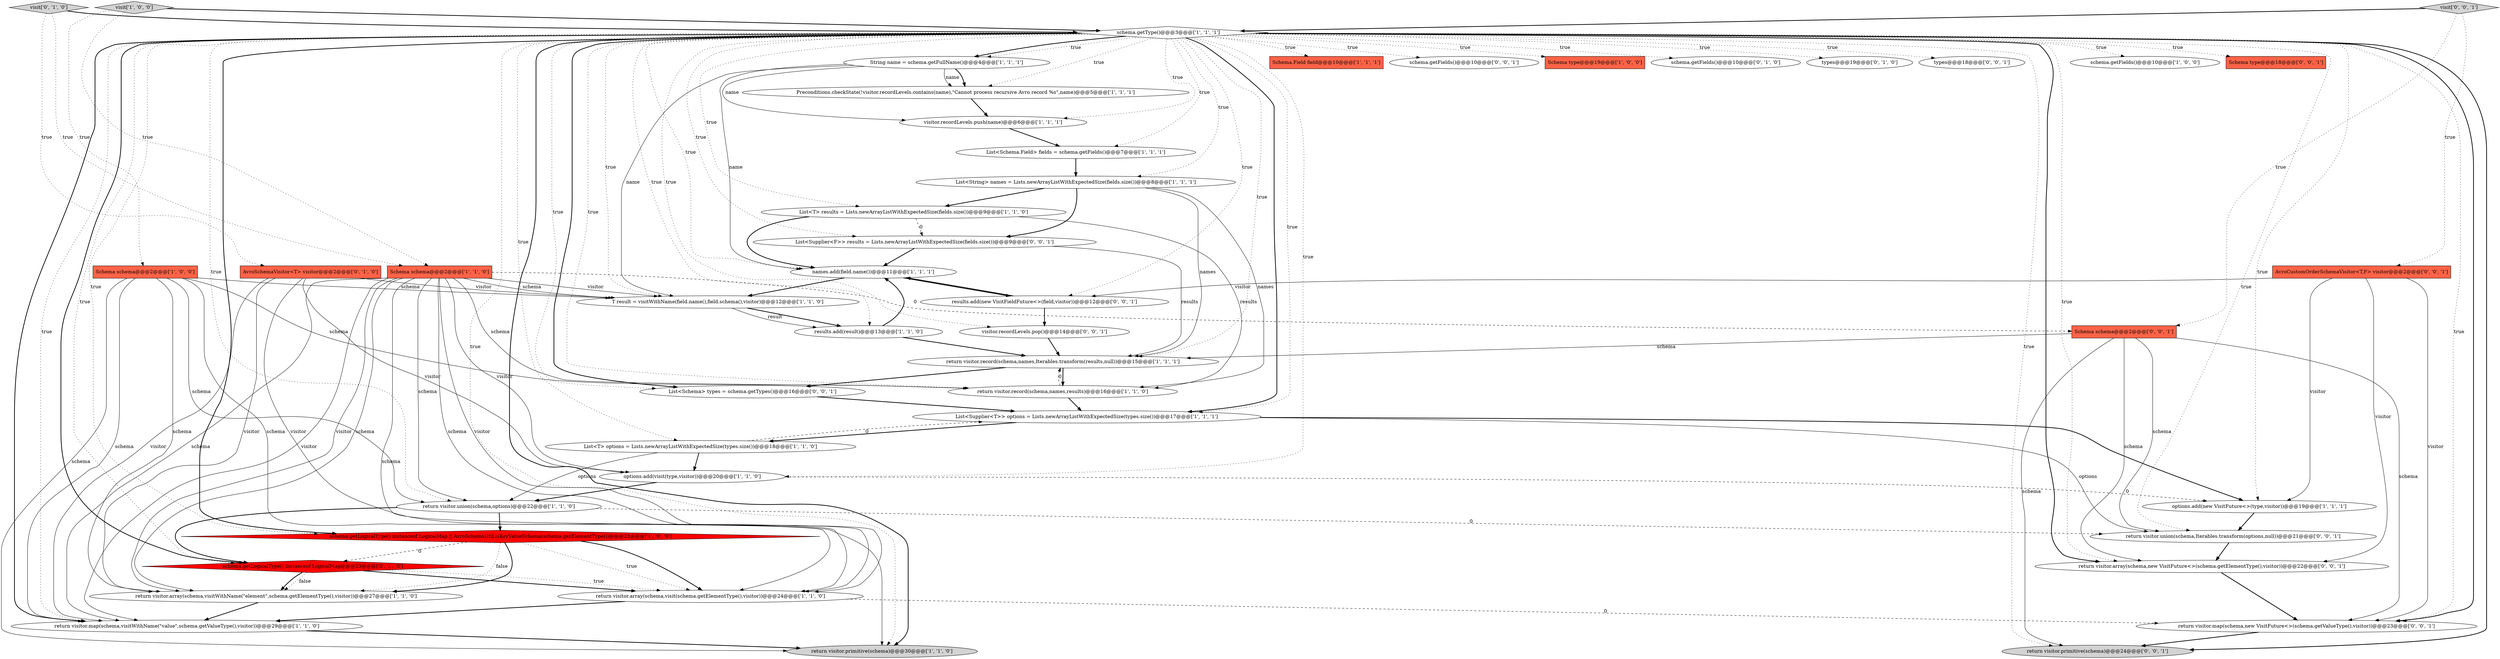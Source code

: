 digraph {
2 [style = filled, label = "List<T> results = Lists.newArrayListWithExpectedSize(fields.size())@@@9@@@['1', '1', '0']", fillcolor = white, shape = ellipse image = "AAA0AAABBB1BBB"];
34 [style = filled, label = "return visitor.primitive(schema)@@@24@@@['0', '0', '1']", fillcolor = lightgray, shape = ellipse image = "AAA0AAABBB3BBB"];
41 [style = filled, label = "Schema schema@@@2@@@['0', '0', '1']", fillcolor = tomato, shape = box image = "AAA0AAABBB3BBB"];
27 [style = filled, label = "Schema.Field field@@@10@@@['1', '1', '1']", fillcolor = tomato, shape = box image = "AAA0AAABBB1BBB"];
40 [style = filled, label = "schema.getFields()@@@10@@@['0', '0', '1']", fillcolor = white, shape = ellipse image = "AAA0AAABBB3BBB"];
10 [style = filled, label = "schema.getType()@@@3@@@['1', '1', '1']", fillcolor = white, shape = diamond image = "AAA0AAABBB1BBB"];
17 [style = filled, label = "Schema type@@@19@@@['1', '0', '0']", fillcolor = tomato, shape = box image = "AAA0AAABBB1BBB"];
21 [style = filled, label = "results.add(result)@@@13@@@['1', '1', '0']", fillcolor = white, shape = ellipse image = "AAA0AAABBB1BBB"];
43 [style = filled, label = "return visitor.map(schema,new VisitFuture<>(schema.getValueType(),visitor))@@@23@@@['0', '0', '1']", fillcolor = white, shape = ellipse image = "AAA0AAABBB3BBB"];
46 [style = filled, label = "List<Supplier<F>> results = Lists.newArrayListWithExpectedSize(fields.size())@@@9@@@['0', '0', '1']", fillcolor = white, shape = ellipse image = "AAA0AAABBB3BBB"];
9 [style = filled, label = "String name = schema.getFullName()@@@4@@@['1', '1', '1']", fillcolor = white, shape = ellipse image = "AAA0AAABBB1BBB"];
28 [style = filled, label = "AvroSchemaVisitor<T> visitor@@@2@@@['0', '1', '0']", fillcolor = tomato, shape = box image = "AAA0AAABBB2BBB"];
31 [style = filled, label = "schema.getFields()@@@10@@@['0', '1', '0']", fillcolor = white, shape = ellipse image = "AAA0AAABBB2BBB"];
16 [style = filled, label = "T result = visitWithName(field.name(),field.schema(),visitor)@@@12@@@['1', '1', '0']", fillcolor = white, shape = ellipse image = "AAA0AAABBB1BBB"];
19 [style = filled, label = "options.add(new VisitFuture<>(type,visitor))@@@19@@@['1', '1', '1']", fillcolor = white, shape = ellipse image = "AAA0AAABBB1BBB"];
32 [style = filled, label = "visit['0', '1', '0']", fillcolor = lightgray, shape = diamond image = "AAA0AAABBB2BBB"];
38 [style = filled, label = "List<Schema> types = schema.getTypes()@@@16@@@['0', '0', '1']", fillcolor = white, shape = ellipse image = "AAA0AAABBB3BBB"];
45 [style = filled, label = "return visitor.array(schema,new VisitFuture<>(schema.getElementType(),visitor))@@@22@@@['0', '0', '1']", fillcolor = white, shape = ellipse image = "AAA0AAABBB3BBB"];
3 [style = filled, label = "return visitor.array(schema,visit(schema.getElementType(),visitor))@@@24@@@['1', '1', '0']", fillcolor = white, shape = ellipse image = "AAA0AAABBB1BBB"];
29 [style = filled, label = "types@@@19@@@['0', '1', '0']", fillcolor = white, shape = ellipse image = "AAA0AAABBB2BBB"];
22 [style = filled, label = "Preconditions.checkState(!visitor.recordLevels.contains(name),\"Cannot process recursive Avro record %s\",name)@@@5@@@['1', '1', '1']", fillcolor = white, shape = ellipse image = "AAA0AAABBB1BBB"];
12 [style = filled, label = "return visitor.record(schema,names,results)@@@16@@@['1', '1', '0']", fillcolor = white, shape = ellipse image = "AAA0AAABBB1BBB"];
36 [style = filled, label = "types@@@18@@@['0', '0', '1']", fillcolor = white, shape = ellipse image = "AAA0AAABBB3BBB"];
20 [style = filled, label = "return visitor.primitive(schema)@@@30@@@['1', '1', '0']", fillcolor = lightgray, shape = ellipse image = "AAA0AAABBB1BBB"];
26 [style = filled, label = "List<Supplier<T>> options = Lists.newArrayListWithExpectedSize(types.size())@@@17@@@['1', '1', '1']", fillcolor = white, shape = ellipse image = "AAA0AAABBB1BBB"];
15 [style = filled, label = "names.add(field.name())@@@11@@@['1', '1', '1']", fillcolor = white, shape = ellipse image = "AAA0AAABBB1BBB"];
0 [style = filled, label = "Schema schema@@@2@@@['1', '0', '0']", fillcolor = tomato, shape = box image = "AAA0AAABBB1BBB"];
5 [style = filled, label = "visitor.recordLevels.push(name)@@@6@@@['1', '1', '1']", fillcolor = white, shape = ellipse image = "AAA0AAABBB1BBB"];
24 [style = filled, label = "schema.getFields()@@@10@@@['1', '0', '0']", fillcolor = white, shape = ellipse image = "AAA0AAABBB1BBB"];
7 [style = filled, label = "schema.getLogicalType() instanceof LogicalMap || AvroSchemaUtil.isKeyValueSchema(schema.getElementType())@@@23@@@['1', '0', '0']", fillcolor = red, shape = diamond image = "AAA1AAABBB1BBB"];
23 [style = filled, label = "return visitor.map(schema,visitWithName(\"value\",schema.getValueType(),visitor))@@@29@@@['1', '1', '0']", fillcolor = white, shape = ellipse image = "AAA0AAABBB1BBB"];
14 [style = filled, label = "List<Schema.Field> fields = schema.getFields()@@@7@@@['1', '1', '1']", fillcolor = white, shape = ellipse image = "AAA0AAABBB1BBB"];
44 [style = filled, label = "results.add(new VisitFieldFuture<>(field,visitor))@@@12@@@['0', '0', '1']", fillcolor = white, shape = ellipse image = "AAA0AAABBB3BBB"];
33 [style = filled, label = "Schema type@@@18@@@['0', '0', '1']", fillcolor = tomato, shape = box image = "AAA0AAABBB3BBB"];
25 [style = filled, label = "options.add(visit(type,visitor))@@@20@@@['1', '1', '0']", fillcolor = white, shape = ellipse image = "AAA0AAABBB1BBB"];
1 [style = filled, label = "Schema schema@@@2@@@['1', '1', '0']", fillcolor = tomato, shape = box image = "AAA0AAABBB1BBB"];
37 [style = filled, label = "visit['0', '0', '1']", fillcolor = lightgray, shape = diamond image = "AAA0AAABBB3BBB"];
39 [style = filled, label = "return visitor.union(schema,Iterables.transform(options,null))@@@21@@@['0', '0', '1']", fillcolor = white, shape = ellipse image = "AAA0AAABBB3BBB"];
8 [style = filled, label = "visit['1', '0', '0']", fillcolor = lightgray, shape = diamond image = "AAA0AAABBB1BBB"];
35 [style = filled, label = "AvroCustomOrderSchemaVisitor<T,F> visitor@@@2@@@['0', '0', '1']", fillcolor = tomato, shape = box image = "AAA0AAABBB3BBB"];
42 [style = filled, label = "visitor.recordLevels.pop()@@@14@@@['0', '0', '1']", fillcolor = white, shape = ellipse image = "AAA0AAABBB3BBB"];
11 [style = filled, label = "List<T> options = Lists.newArrayListWithExpectedSize(types.size())@@@18@@@['1', '1', '0']", fillcolor = white, shape = ellipse image = "AAA0AAABBB1BBB"];
18 [style = filled, label = "return visitor.array(schema,visitWithName(\"element\",schema.getElementType(),visitor))@@@27@@@['1', '1', '0']", fillcolor = white, shape = ellipse image = "AAA0AAABBB1BBB"];
13 [style = filled, label = "return visitor.record(schema,names,Iterables.transform(results,null))@@@15@@@['1', '1', '1']", fillcolor = white, shape = ellipse image = "AAA0AAABBB1BBB"];
30 [style = filled, label = "schema.getLogicalType() instanceof LogicalMap@@@23@@@['0', '1', '0']", fillcolor = red, shape = diamond image = "AAA1AAABBB2BBB"];
4 [style = filled, label = "return visitor.union(schema,options)@@@22@@@['1', '1', '0']", fillcolor = white, shape = ellipse image = "AAA0AAABBB1BBB"];
6 [style = filled, label = "List<String> names = Lists.newArrayListWithExpectedSize(fields.size())@@@8@@@['1', '1', '1']", fillcolor = white, shape = ellipse image = "AAA0AAABBB1BBB"];
0->12 [style = solid, label="schema"];
8->10 [style = bold, label=""];
32->28 [style = dotted, label="true"];
10->44 [style = dotted, label="true"];
10->38 [style = dotted, label="true"];
1->23 [style = solid, label="visitor"];
46->15 [style = bold, label=""];
21->15 [style = bold, label=""];
10->31 [style = dotted, label="true"];
10->34 [style = dotted, label="true"];
44->15 [style = bold, label=""];
2->46 [style = dashed, label="0"];
28->3 [style = solid, label="visitor"];
4->39 [style = dashed, label="0"];
26->39 [style = solid, label="options"];
10->30 [style = dotted, label="true"];
30->18 [style = bold, label=""];
26->11 [style = bold, label=""];
10->29 [style = dotted, label="true"];
1->18 [style = solid, label="schema"];
10->42 [style = dotted, label="true"];
41->34 [style = solid, label="schema"];
45->43 [style = bold, label=""];
0->23 [style = solid, label="schema"];
11->4 [style = solid, label="options"];
10->20 [style = dotted, label="true"];
25->19 [style = dashed, label="0"];
2->15 [style = bold, label=""];
8->0 [style = dotted, label="true"];
38->26 [style = bold, label=""];
6->46 [style = bold, label=""];
10->4 [style = dotted, label="true"];
10->16 [style = dotted, label="true"];
11->25 [style = bold, label=""];
21->13 [style = bold, label=""];
1->25 [style = solid, label="visitor"];
1->4 [style = solid, label="schema"];
1->23 [style = solid, label="schema"];
0->3 [style = solid, label="schema"];
10->6 [style = dotted, label="true"];
10->43 [style = dotted, label="true"];
10->39 [style = dotted, label="true"];
19->39 [style = bold, label=""];
39->45 [style = bold, label=""];
10->26 [style = bold, label=""];
7->18 [style = dotted, label="false"];
1->12 [style = solid, label="schema"];
10->7 [style = bold, label=""];
22->5 [style = bold, label=""];
32->10 [style = bold, label=""];
6->2 [style = bold, label=""];
2->12 [style = solid, label="results"];
3->23 [style = bold, label=""];
0->20 [style = solid, label="schema"];
10->25 [style = dotted, label="true"];
10->23 [style = dotted, label="true"];
13->12 [style = bold, label=""];
10->34 [style = bold, label=""];
37->41 [style = dotted, label="true"];
9->5 [style = solid, label="name"];
10->24 [style = dotted, label="true"];
30->3 [style = dotted, label="true"];
10->45 [style = bold, label=""];
10->26 [style = dotted, label="true"];
35->43 [style = solid, label="visitor"];
1->16 [style = solid, label="visitor"];
12->13 [style = dashed, label="0"];
43->34 [style = bold, label=""];
14->6 [style = bold, label=""];
1->20 [style = solid, label="schema"];
9->22 [style = bold, label=""];
28->23 [style = solid, label="visitor"];
46->13 [style = solid, label="results"];
44->42 [style = bold, label=""];
23->20 [style = bold, label=""];
18->23 [style = bold, label=""];
10->43 [style = bold, label=""];
41->45 [style = solid, label="schema"];
37->10 [style = bold, label=""];
11->26 [style = dashed, label="0"];
35->44 [style = solid, label="visitor"];
0->4 [style = solid, label="schema"];
15->44 [style = bold, label=""];
0->16 [style = solid, label="schema"];
10->45 [style = dotted, label="true"];
1->18 [style = solid, label="visitor"];
26->19 [style = bold, label=""];
10->9 [style = dotted, label="true"];
35->19 [style = solid, label="visitor"];
28->18 [style = solid, label="visitor"];
4->7 [style = bold, label=""];
10->17 [style = dotted, label="true"];
6->12 [style = solid, label="names"];
37->35 [style = dotted, label="true"];
10->13 [style = dotted, label="true"];
30->3 [style = bold, label=""];
41->39 [style = solid, label="schema"];
35->45 [style = solid, label="visitor"];
10->2 [style = dotted, label="true"];
10->11 [style = dotted, label="true"];
10->19 [style = dotted, label="true"];
10->23 [style = bold, label=""];
7->18 [style = bold, label=""];
10->9 [style = bold, label=""];
41->13 [style = solid, label="schema"];
32->1 [style = dotted, label="true"];
10->40 [style = dotted, label="true"];
10->30 [style = bold, label=""];
10->46 [style = dotted, label="true"];
10->38 [style = bold, label=""];
9->15 [style = solid, label="name"];
10->12 [style = dotted, label="true"];
10->20 [style = bold, label=""];
42->13 [style = bold, label=""];
41->43 [style = solid, label="schema"];
9->16 [style = solid, label="name"];
25->4 [style = bold, label=""];
12->26 [style = bold, label=""];
5->14 [style = bold, label=""];
10->33 [style = dotted, label="true"];
1->41 [style = dashed, label="0"];
30->18 [style = dotted, label="false"];
15->16 [style = bold, label=""];
10->5 [style = dotted, label="true"];
9->22 [style = solid, label="name"];
7->3 [style = bold, label=""];
10->14 [style = dotted, label="true"];
28->25 [style = solid, label="visitor"];
10->15 [style = dotted, label="true"];
8->1 [style = dotted, label="true"];
10->36 [style = dotted, label="true"];
1->3 [style = solid, label="visitor"];
4->30 [style = bold, label=""];
1->16 [style = solid, label="schema"];
7->3 [style = dotted, label="true"];
6->13 [style = solid, label="names"];
16->21 [style = bold, label=""];
3->43 [style = dashed, label="0"];
16->21 [style = solid, label="result"];
7->30 [style = dashed, label="0"];
28->16 [style = solid, label="visitor"];
10->22 [style = dotted, label="true"];
13->38 [style = bold, label=""];
10->27 [style = dotted, label="true"];
0->18 [style = solid, label="schema"];
10->21 [style = dotted, label="true"];
10->7 [style = dotted, label="true"];
1->3 [style = solid, label="schema"];
}
